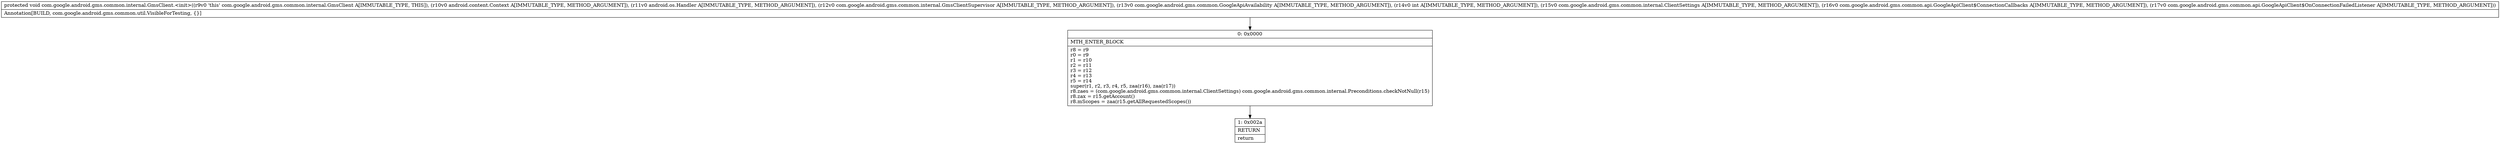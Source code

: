 digraph "CFG forcom.google.android.gms.common.internal.GmsClient.\<init\>(Landroid\/content\/Context;Landroid\/os\/Handler;Lcom\/google\/android\/gms\/common\/internal\/GmsClientSupervisor;Lcom\/google\/android\/gms\/common\/GoogleApiAvailability;ILcom\/google\/android\/gms\/common\/internal\/ClientSettings;Lcom\/google\/android\/gms\/common\/api\/GoogleApiClient$ConnectionCallbacks;Lcom\/google\/android\/gms\/common\/api\/GoogleApiClient$OnConnectionFailedListener;)V" {
Node_0 [shape=record,label="{0\:\ 0x0000|MTH_ENTER_BLOCK\l|r8 = r9\lr0 = r9\lr1 = r10\lr2 = r11\lr3 = r12\lr4 = r13\lr5 = r14\lsuper(r1, r2, r3, r4, r5, zaa(r16), zaa(r17))\lr8.zaes = (com.google.android.gms.common.internal.ClientSettings) com.google.android.gms.common.internal.Preconditions.checkNotNull(r15)\lr8.zax = r15.getAccount()\lr8.mScopes = zaa(r15.getAllRequestedScopes())\l}"];
Node_1 [shape=record,label="{1\:\ 0x002a|RETURN\l|return\l}"];
MethodNode[shape=record,label="{protected void com.google.android.gms.common.internal.GmsClient.\<init\>((r9v0 'this' com.google.android.gms.common.internal.GmsClient A[IMMUTABLE_TYPE, THIS]), (r10v0 android.content.Context A[IMMUTABLE_TYPE, METHOD_ARGUMENT]), (r11v0 android.os.Handler A[IMMUTABLE_TYPE, METHOD_ARGUMENT]), (r12v0 com.google.android.gms.common.internal.GmsClientSupervisor A[IMMUTABLE_TYPE, METHOD_ARGUMENT]), (r13v0 com.google.android.gms.common.GoogleApiAvailability A[IMMUTABLE_TYPE, METHOD_ARGUMENT]), (r14v0 int A[IMMUTABLE_TYPE, METHOD_ARGUMENT]), (r15v0 com.google.android.gms.common.internal.ClientSettings A[IMMUTABLE_TYPE, METHOD_ARGUMENT]), (r16v0 com.google.android.gms.common.api.GoogleApiClient$ConnectionCallbacks A[IMMUTABLE_TYPE, METHOD_ARGUMENT]), (r17v0 com.google.android.gms.common.api.GoogleApiClient$OnConnectionFailedListener A[IMMUTABLE_TYPE, METHOD_ARGUMENT]))  | Annotation[BUILD, com.google.android.gms.common.util.VisibleForTesting, \{\}]\l}"];
MethodNode -> Node_0;
Node_0 -> Node_1;
}

